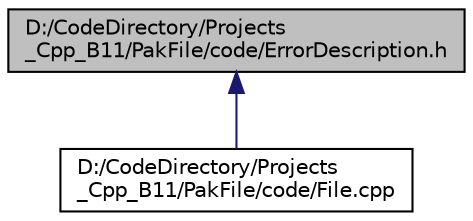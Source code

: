 digraph "D:/CodeDirectory/Projects_Cpp_B11/PakFile/code/ErrorDescription.h"
{
 // LATEX_PDF_SIZE
  edge [fontname="Helvetica",fontsize="10",labelfontname="Helvetica",labelfontsize="10"];
  node [fontname="Helvetica",fontsize="10",shape=record];
  Node1 [label="D:/CodeDirectory/Projects\l_Cpp_B11/PakFile/code/ErrorDescription.h",height=0.2,width=0.4,color="black", fillcolor="grey75", style="filled", fontcolor="black",tooltip="Error description list."];
  Node1 -> Node2 [dir="back",color="midnightblue",fontsize="10",style="solid",fontname="Helvetica"];
  Node2 [label="D:/CodeDirectory/Projects\l_Cpp_B11/PakFile/code/File.cpp",height=0.2,width=0.4,color="black", fillcolor="white", style="filled",URL="$_file_8cpp.html",tooltip="Forward module."];
}
